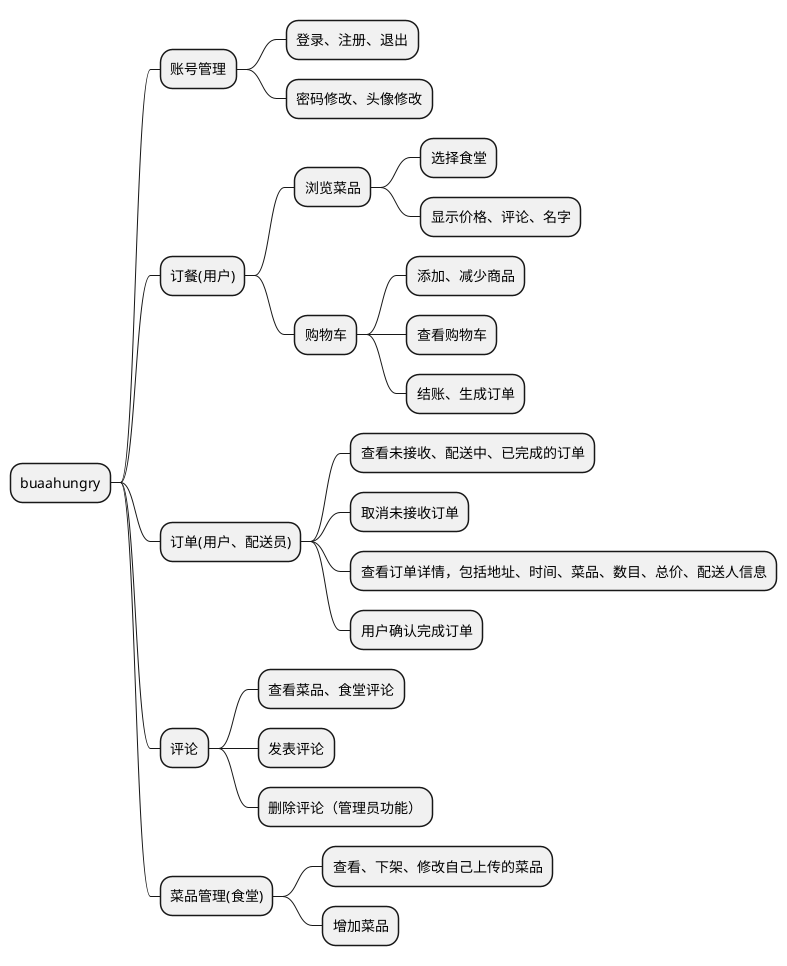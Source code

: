 @startmindmap functions

* buaahungry
** 账号管理
*** 登录、注册、退出
*** 密码修改、头像修改
** 订餐(用户)
*** 浏览菜品
**** 选择食堂
**** 显示价格、评论、名字
*** 购物车
**** 添加、减少商品
**** 查看购物车
**** 结账、生成订单
** 订单(用户、配送员)
*** 查看未接收、配送中、已完成的订单
*** 取消未接收订单
*** 查看订单详情，包括地址、时间、菜品、数目、总价、配送人信息
*** 用户确认完成订单
** 评论
*** 查看菜品、食堂评论
*** 发表评论
*** 删除评论（管理员功能）
** 菜品管理(食堂)
*** 查看、下架、修改自己上传的菜品
*** 增加菜品
@endmindmap
